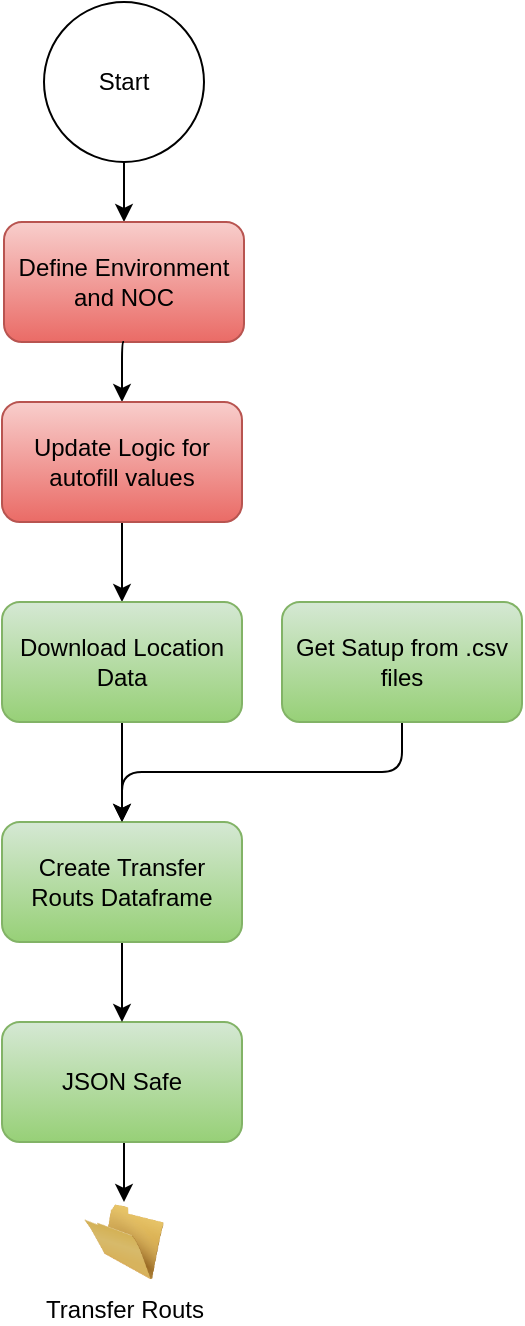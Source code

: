 <mxfile version="24.7.17">
  <diagram id="NlMapl3Toh_uuyZzzVxs" name="Page-1">
    <mxGraphModel dx="1434" dy="1711" grid="1" gridSize="10" guides="1" tooltips="1" connect="1" arrows="1" fold="1" page="1" pageScale="1" pageWidth="583" pageHeight="827" math="0" shadow="0">
      <root>
        <mxCell id="0" />
        <mxCell id="1" parent="0" />
        <mxCell id="28" value="Transfer Routs" style="image;html=1;image=img/lib/clip_art/general/Empty_Folder_128x128.png;labelBackgroundColor=none;" parent="1" vertex="1">
          <mxGeometry x="81" y="-180" width="40" height="40" as="geometry" />
        </mxCell>
        <mxCell id="xtUtW4Fz_dIdqvcTYJm--38" style="edgeStyle=orthogonalEdgeStyle;rounded=0;orthogonalLoop=1;jettySize=auto;html=1;exitX=0.5;exitY=1;exitDx=0;exitDy=0;entryX=0.5;entryY=0;entryDx=0;entryDy=0;" parent="1" source="lLaruEZ5CqgSb4Y0FxV7-67" target="28" edge="1">
          <mxGeometry relative="1" as="geometry" />
        </mxCell>
        <mxCell id="lLaruEZ5CqgSb4Y0FxV7-67" value="JSON Safe" style="rounded=1;whiteSpace=wrap;html=1;fillColor=#d5e8d4;strokeColor=#82b366;gradientColor=#97d077;" parent="1" vertex="1">
          <mxGeometry x="40" y="-270" width="120" height="60" as="geometry" />
        </mxCell>
        <mxCell id="ZroCqvRowMLRcRpIg0qQ-59" style="edgeStyle=orthogonalEdgeStyle;rounded=1;orthogonalLoop=1;jettySize=auto;html=1;exitX=0.5;exitY=1;exitDx=0;exitDy=0;entryX=0.5;entryY=0;entryDx=0;entryDy=0;curved=0;" parent="1" source="lok5Bi5__UCfEXto0TOR-28" target="ZroCqvRowMLRcRpIg0qQ-58" edge="1">
          <mxGeometry relative="1" as="geometry">
            <mxPoint x="100" y="-510" as="sourcePoint" />
          </mxGeometry>
        </mxCell>
        <mxCell id="ZroCqvRowMLRcRpIg0qQ-55" value="Start" style="ellipse;whiteSpace=wrap;html=1;aspect=fixed;fillColor=none;" parent="1" vertex="1">
          <mxGeometry x="61" y="-780" width="80" height="80" as="geometry" />
        </mxCell>
        <mxCell id="xtUtW4Fz_dIdqvcTYJm--36" style="edgeStyle=orthogonalEdgeStyle;rounded=0;orthogonalLoop=1;jettySize=auto;html=1;exitX=0.5;exitY=1;exitDx=0;exitDy=0;entryX=0.5;entryY=0;entryDx=0;entryDy=0;" parent="1" source="ZroCqvRowMLRcRpIg0qQ-58" target="ZroCqvRowMLRcRpIg0qQ-61" edge="1">
          <mxGeometry relative="1" as="geometry" />
        </mxCell>
        <mxCell id="ZroCqvRowMLRcRpIg0qQ-58" value="Download Location Data" style="rounded=1;whiteSpace=wrap;html=1;fillColor=#d5e8d4;strokeColor=#82b366;gradientColor=#97d077;" parent="1" vertex="1">
          <mxGeometry x="40" y="-480" width="120" height="60" as="geometry" />
        </mxCell>
        <mxCell id="xtUtW4Fz_dIdqvcTYJm--37" style="edgeStyle=orthogonalEdgeStyle;rounded=0;orthogonalLoop=1;jettySize=auto;html=1;exitX=0.5;exitY=1;exitDx=0;exitDy=0;entryX=0.5;entryY=0;entryDx=0;entryDy=0;" parent="1" source="ZroCqvRowMLRcRpIg0qQ-61" target="lLaruEZ5CqgSb4Y0FxV7-67" edge="1">
          <mxGeometry relative="1" as="geometry" />
        </mxCell>
        <mxCell id="ZroCqvRowMLRcRpIg0qQ-61" value="Create Transfer Routs Dataframe" style="rounded=1;whiteSpace=wrap;html=1;fillColor=#d5e8d4;strokeColor=#82b366;gradientColor=#97d077;" parent="1" vertex="1">
          <mxGeometry x="40" y="-370" width="120" height="60" as="geometry" />
        </mxCell>
        <mxCell id="ZroCqvRowMLRcRpIg0qQ-98" value="" style="edgeStyle=orthogonalEdgeStyle;rounded=1;orthogonalLoop=1;jettySize=auto;html=1;exitX=0.5;exitY=1;exitDx=0;exitDy=0;entryX=0.5;entryY=0;entryDx=0;entryDy=0;curved=0;" parent="1" source="ZroCqvRowMLRcRpIg0qQ-55" target="ZroCqvRowMLRcRpIg0qQ-97" edge="1">
          <mxGeometry relative="1" as="geometry">
            <mxPoint x="101" y="-700" as="sourcePoint" />
            <mxPoint x="100" y="-570" as="targetPoint" />
          </mxGeometry>
        </mxCell>
        <mxCell id="ZroCqvRowMLRcRpIg0qQ-97" value="Define Environment and NOC" style="rounded=1;whiteSpace=wrap;html=1;fillColor=#f8cecc;strokeColor=#b85450;gradientColor=#ea6b66;" parent="1" vertex="1">
          <mxGeometry x="41" y="-670" width="120" height="60" as="geometry" />
        </mxCell>
        <mxCell id="lok5Bi5__UCfEXto0TOR-29" value="" style="edgeStyle=orthogonalEdgeStyle;rounded=1;orthogonalLoop=1;jettySize=auto;html=1;exitX=0.5;exitY=1;exitDx=0;exitDy=0;entryX=0.5;entryY=0;entryDx=0;entryDy=0;curved=0;" edge="1" parent="1" source="ZroCqvRowMLRcRpIg0qQ-97" target="lok5Bi5__UCfEXto0TOR-28">
          <mxGeometry relative="1" as="geometry">
            <mxPoint x="101" y="-610" as="sourcePoint" />
            <mxPoint x="101" y="-470" as="targetPoint" />
          </mxGeometry>
        </mxCell>
        <mxCell id="lok5Bi5__UCfEXto0TOR-28" value="Update Logic for autofill values" style="rounded=1;whiteSpace=wrap;html=1;fillColor=#f8cecc;strokeColor=#b85450;gradientColor=#ea6b66;" vertex="1" parent="1">
          <mxGeometry x="40" y="-580" width="120" height="60" as="geometry" />
        </mxCell>
        <mxCell id="lok5Bi5__UCfEXto0TOR-31" style="edgeStyle=orthogonalEdgeStyle;rounded=1;orthogonalLoop=1;jettySize=auto;html=1;exitX=0.5;exitY=1;exitDx=0;exitDy=0;entryX=0.5;entryY=0;entryDx=0;entryDy=0;curved=0;" edge="1" parent="1" source="lok5Bi5__UCfEXto0TOR-30" target="ZroCqvRowMLRcRpIg0qQ-61">
          <mxGeometry relative="1" as="geometry" />
        </mxCell>
        <mxCell id="lok5Bi5__UCfEXto0TOR-30" value="Get Satup from .csv files" style="rounded=1;whiteSpace=wrap;html=1;fillColor=#d5e8d4;strokeColor=#82b366;gradientColor=#97d077;" vertex="1" parent="1">
          <mxGeometry x="180" y="-480" width="120" height="60" as="geometry" />
        </mxCell>
      </root>
    </mxGraphModel>
  </diagram>
</mxfile>
